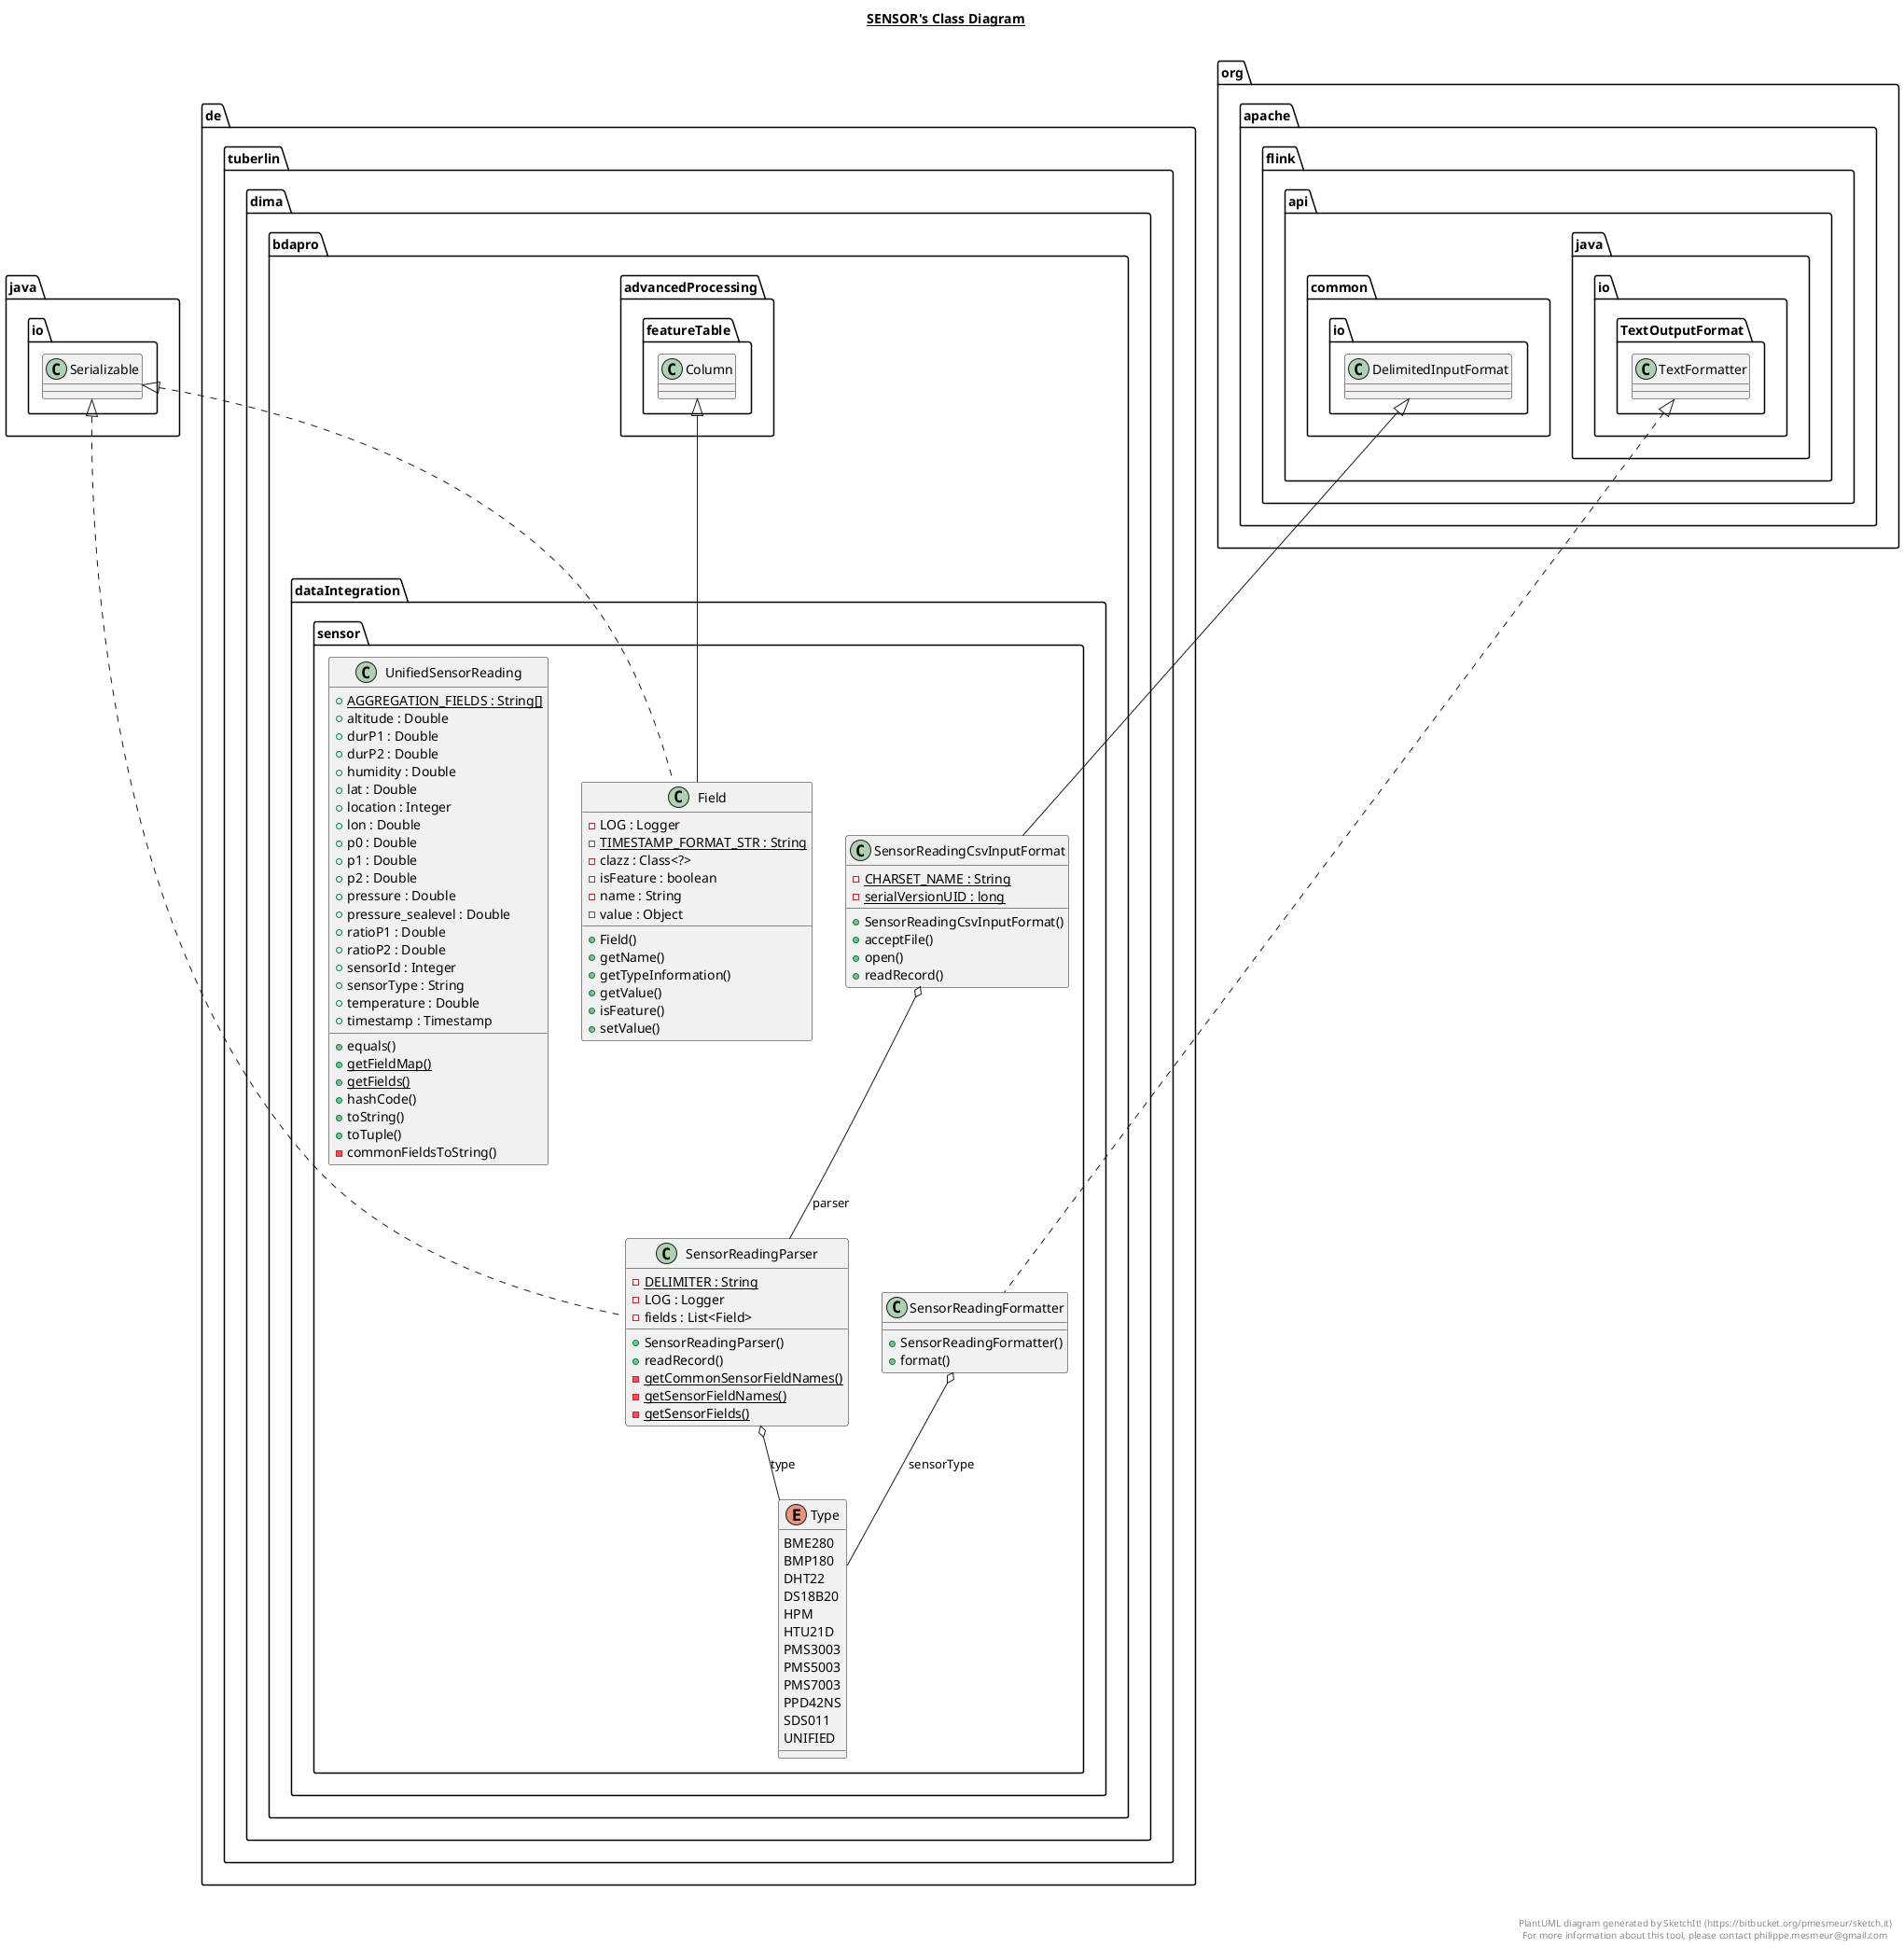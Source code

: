 @startuml

title __SENSOR's Class Diagram__\n

  namespace de.tuberlin.dima.bdapro.dataIntegration.sensor {
    class de.tuberlin.dima.bdapro.dataIntegration.sensor.Field {
        - LOG : Logger
        {static} - TIMESTAMP_FORMAT_STR : String
        - clazz : Class<?>
        - isFeature : boolean
        - name : String
        - value : Object
        + Field()
        + getName()
        + getTypeInformation()
        + getValue()
        + isFeature()
        + setValue()
    }
  }
  

  namespace de.tuberlin.dima.bdapro.dataIntegration.sensor {
    class de.tuberlin.dima.bdapro.dataIntegration.sensor.SensorReadingCsvInputFormat {
        {static} - CHARSET_NAME : String
        {static} - serialVersionUID : long
        + SensorReadingCsvInputFormat()
        + acceptFile()
        + open()
        + readRecord()
    }
  }
  

  namespace de.tuberlin.dima.bdapro.dataIntegration.sensor {
    class de.tuberlin.dima.bdapro.dataIntegration.sensor.SensorReadingFormatter {
        + SensorReadingFormatter()
        + format()
    }
  }
  

  namespace de.tuberlin.dima.bdapro.dataIntegration.sensor {
    class de.tuberlin.dima.bdapro.dataIntegration.sensor.SensorReadingParser {
        {static} - DELIMITER : String
        - LOG : Logger
        - fields : List<Field>
        + SensorReadingParser()
        + readRecord()
        {static} - getCommonSensorFieldNames()
        {static} - getSensorFieldNames()
        {static} - getSensorFields()
    }
  }
  

  namespace de.tuberlin.dima.bdapro.dataIntegration.sensor {
    enum Type {
      BME280
      BMP180
      DHT22
      DS18B20
      HPM
      HTU21D
      PMS3003
      PMS5003
      PMS7003
      PPD42NS
      SDS011
      UNIFIED
    }
  }
  

  namespace de.tuberlin.dima.bdapro.dataIntegration.sensor {
    class de.tuberlin.dima.bdapro.dataIntegration.sensor.UnifiedSensorReading {
        {static} + AGGREGATION_FIELDS : String[]
        + altitude : Double
        + durP1 : Double
        + durP2 : Double
        + humidity : Double
        + lat : Double
        + location : Integer
        + lon : Double
        + p0 : Double
        + p1 : Double
        + p2 : Double
        + pressure : Double
        + pressure_sealevel : Double
        + ratioP1 : Double
        + ratioP2 : Double
        + sensorId : Integer
        + sensorType : String
        + temperature : Double
        + timestamp : Timestamp
        + equals()
        {static} + getFieldMap()
        {static} + getFields()
        + hashCode()
        + toString()
        + toTuple()
        - commonFieldsToString()
    }
  }
  

  de.tuberlin.dima.bdapro.dataIntegration.sensor.Field .up.|> java.io.Serializable
  de.tuberlin.dima.bdapro.dataIntegration.sensor.Field -up-|> de.tuberlin.dima.bdapro.advancedProcessing.featureTable.Column
  de.tuberlin.dima.bdapro.dataIntegration.sensor.SensorReadingCsvInputFormat -up-|> org.apache.flink.api.common.io.DelimitedInputFormat
  de.tuberlin.dima.bdapro.dataIntegration.sensor.SensorReadingCsvInputFormat o-- de.tuberlin.dima.bdapro.dataIntegration.sensor.SensorReadingParser : parser
  de.tuberlin.dima.bdapro.dataIntegration.sensor.SensorReadingFormatter .up.|> org.apache.flink.api.java.io.TextOutputFormat.TextFormatter
  de.tuberlin.dima.bdapro.dataIntegration.sensor.SensorReadingFormatter o-- de.tuberlin.dima.bdapro.dataIntegration.sensor.Type : sensorType
  de.tuberlin.dima.bdapro.dataIntegration.sensor.SensorReadingParser .up.|> java.io.Serializable
  de.tuberlin.dima.bdapro.dataIntegration.sensor.SensorReadingParser o-- de.tuberlin.dima.bdapro.dataIntegration.sensor.Type : type


right footer


PlantUML diagram generated by SketchIt! (https://bitbucket.org/pmesmeur/sketch.it)
For more information about this tool, please contact philippe.mesmeur@gmail.com
endfooter

@enduml
